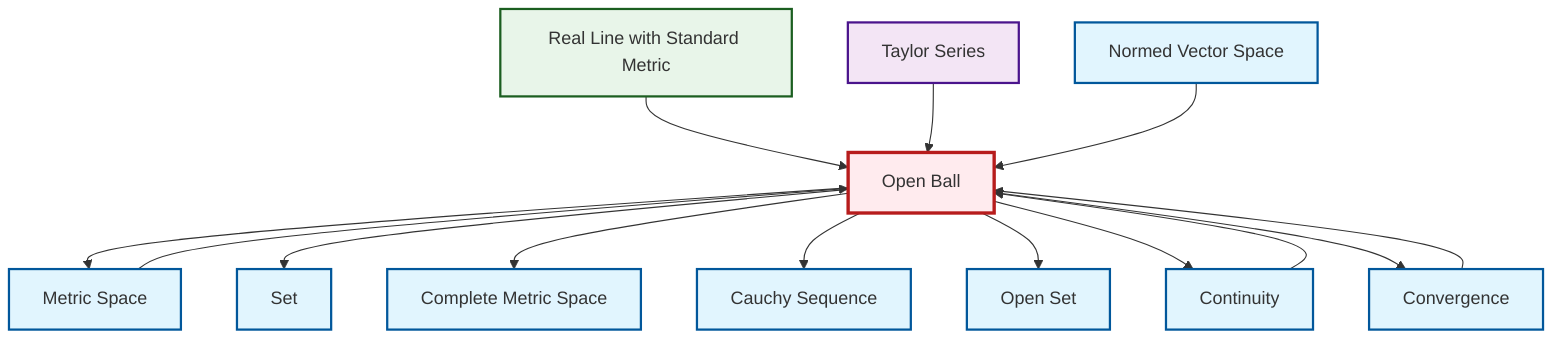 graph TD
    classDef definition fill:#e1f5fe,stroke:#01579b,stroke-width:2px
    classDef theorem fill:#f3e5f5,stroke:#4a148c,stroke-width:2px
    classDef axiom fill:#fff3e0,stroke:#e65100,stroke-width:2px
    classDef example fill:#e8f5e9,stroke:#1b5e20,stroke-width:2px
    classDef current fill:#ffebee,stroke:#b71c1c,stroke-width:3px
    def-set["Set"]:::definition
    def-open-set["Open Set"]:::definition
    def-normed-vector-space["Normed Vector Space"]:::definition
    def-convergence["Convergence"]:::definition
    def-cauchy-sequence["Cauchy Sequence"]:::definition
    ex-real-line-metric["Real Line with Standard Metric"]:::example
    thm-taylor-series["Taylor Series"]:::theorem
    def-open-ball["Open Ball"]:::definition
    def-complete-metric-space["Complete Metric Space"]:::definition
    def-continuity["Continuity"]:::definition
    def-metric-space["Metric Space"]:::definition
    def-open-ball --> def-metric-space
    def-open-ball --> def-set
    def-metric-space --> def-open-ball
    def-open-ball --> def-complete-metric-space
    def-convergence --> def-open-ball
    def-continuity --> def-open-ball
    def-open-ball --> def-cauchy-sequence
    ex-real-line-metric --> def-open-ball
    def-open-ball --> def-open-set
    thm-taylor-series --> def-open-ball
    def-open-ball --> def-continuity
    def-open-ball --> def-convergence
    def-normed-vector-space --> def-open-ball
    class def-open-ball current